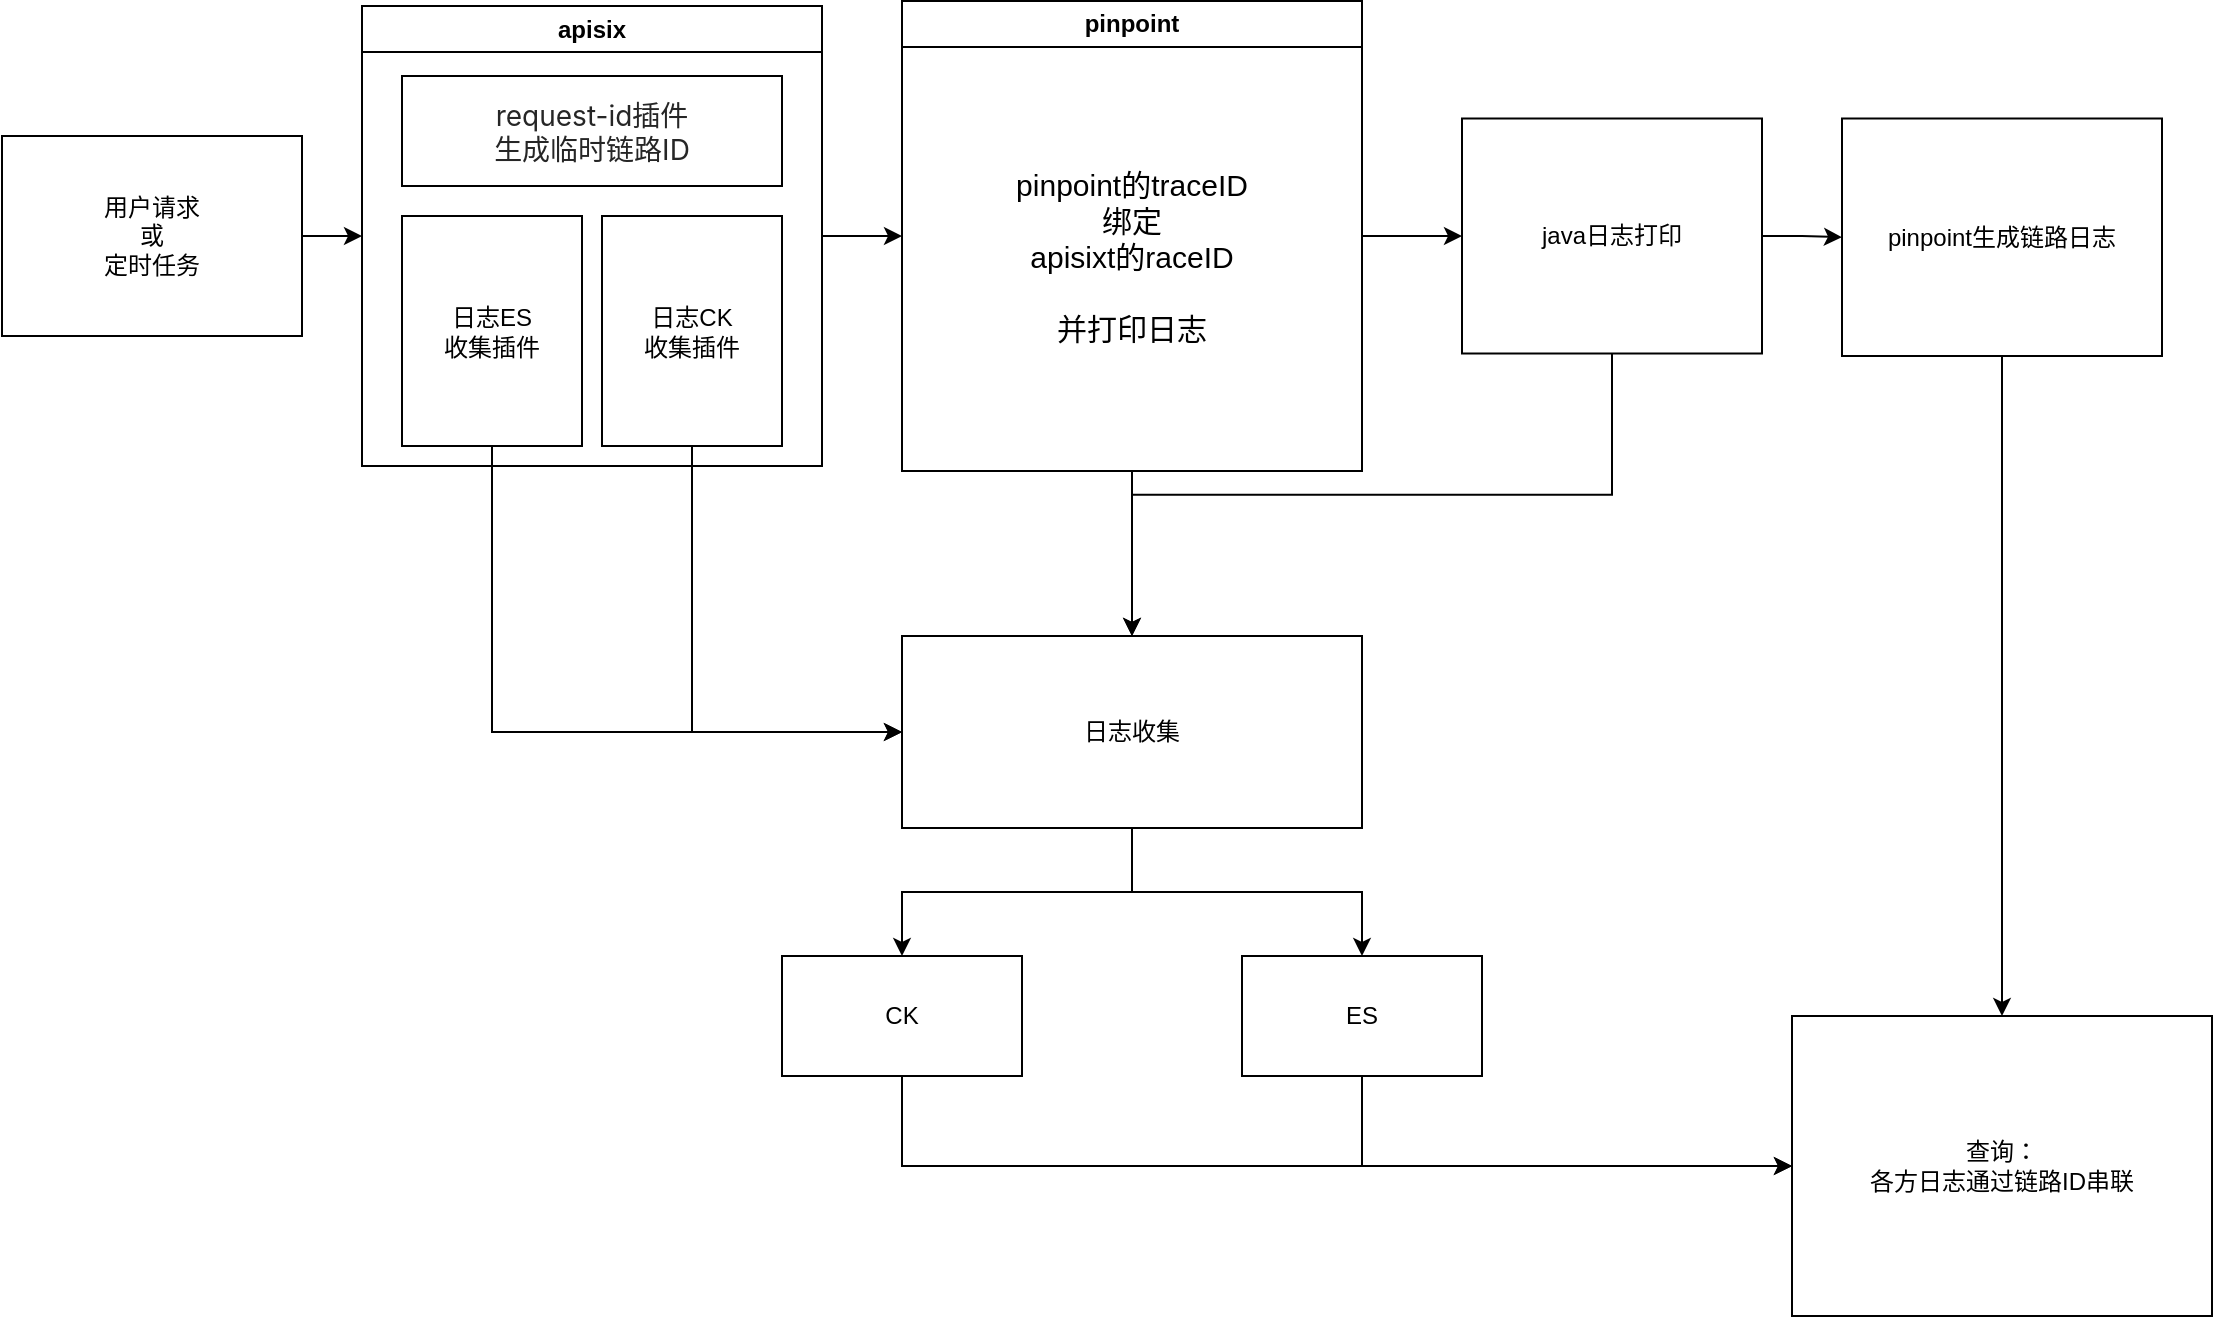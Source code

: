 <mxfile version="25.0.3">
  <diagram name="第 1 页" id="semeRPi2QWsuBYRKRvER">
    <mxGraphModel dx="1434" dy="773" grid="1" gridSize="10" guides="1" tooltips="1" connect="1" arrows="1" fold="1" page="1" pageScale="1" pageWidth="1169" pageHeight="827" math="0" shadow="0">
      <root>
        <mxCell id="0" />
        <mxCell id="1" parent="0" />
        <mxCell id="ORX7oJTABNwnEh1Alo0J-10" style="edgeStyle=orthogonalEdgeStyle;rounded=0;orthogonalLoop=1;jettySize=auto;html=1;entryX=0;entryY=0.5;entryDx=0;entryDy=0;" edge="1" parent="1" source="ORX7oJTABNwnEh1Alo0J-1" target="ORX7oJTABNwnEh1Alo0J-8">
          <mxGeometry relative="1" as="geometry" />
        </mxCell>
        <mxCell id="ORX7oJTABNwnEh1Alo0J-1" value="用户请求&lt;div&gt;或&lt;/div&gt;&lt;div&gt;定时任务&lt;/div&gt;" style="rounded=0;whiteSpace=wrap;html=1;" vertex="1" parent="1">
          <mxGeometry x="20" y="150" width="150" height="100" as="geometry" />
        </mxCell>
        <mxCell id="ORX7oJTABNwnEh1Alo0J-5" style="edgeStyle=orthogonalEdgeStyle;rounded=0;orthogonalLoop=1;jettySize=auto;html=1;entryX=0.5;entryY=0;entryDx=0;entryDy=0;" edge="1" parent="1" source="ORX7oJTABNwnEh1Alo0J-2" target="ORX7oJTABNwnEh1Alo0J-3">
          <mxGeometry relative="1" as="geometry" />
        </mxCell>
        <mxCell id="ORX7oJTABNwnEh1Alo0J-6" style="edgeStyle=orthogonalEdgeStyle;rounded=0;orthogonalLoop=1;jettySize=auto;html=1;exitX=0.5;exitY=1;exitDx=0;exitDy=0;entryX=0.5;entryY=0;entryDx=0;entryDy=0;" edge="1" parent="1" source="ORX7oJTABNwnEh1Alo0J-2" target="ORX7oJTABNwnEh1Alo0J-4">
          <mxGeometry relative="1" as="geometry" />
        </mxCell>
        <mxCell id="ORX7oJTABNwnEh1Alo0J-2" value="日志收集" style="rounded=0;whiteSpace=wrap;html=1;" vertex="1" parent="1">
          <mxGeometry x="470" y="400" width="230" height="96" as="geometry" />
        </mxCell>
        <mxCell id="ORX7oJTABNwnEh1Alo0J-25" style="edgeStyle=orthogonalEdgeStyle;rounded=0;orthogonalLoop=1;jettySize=auto;html=1;exitX=0.5;exitY=1;exitDx=0;exitDy=0;entryX=0;entryY=0.5;entryDx=0;entryDy=0;" edge="1" parent="1" source="ORX7oJTABNwnEh1Alo0J-3" target="ORX7oJTABNwnEh1Alo0J-24">
          <mxGeometry relative="1" as="geometry" />
        </mxCell>
        <mxCell id="ORX7oJTABNwnEh1Alo0J-3" value="CK" style="rounded=0;whiteSpace=wrap;html=1;" vertex="1" parent="1">
          <mxGeometry x="410" y="560" width="120" height="60" as="geometry" />
        </mxCell>
        <mxCell id="ORX7oJTABNwnEh1Alo0J-26" style="edgeStyle=orthogonalEdgeStyle;rounded=0;orthogonalLoop=1;jettySize=auto;html=1;exitX=0.5;exitY=1;exitDx=0;exitDy=0;entryX=0;entryY=0.5;entryDx=0;entryDy=0;" edge="1" parent="1" source="ORX7oJTABNwnEh1Alo0J-4" target="ORX7oJTABNwnEh1Alo0J-24">
          <mxGeometry relative="1" as="geometry" />
        </mxCell>
        <mxCell id="ORX7oJTABNwnEh1Alo0J-4" value="ES" style="rounded=0;whiteSpace=wrap;html=1;" vertex="1" parent="1">
          <mxGeometry x="640" y="560" width="120" height="60" as="geometry" />
        </mxCell>
        <mxCell id="ORX7oJTABNwnEh1Alo0J-19" style="edgeStyle=orthogonalEdgeStyle;rounded=0;orthogonalLoop=1;jettySize=auto;html=1;exitX=1;exitY=0.5;exitDx=0;exitDy=0;entryX=0;entryY=0.5;entryDx=0;entryDy=0;" edge="1" parent="1" source="ORX7oJTABNwnEh1Alo0J-8" target="ORX7oJTABNwnEh1Alo0J-16">
          <mxGeometry relative="1" as="geometry" />
        </mxCell>
        <mxCell id="ORX7oJTABNwnEh1Alo0J-8" value="apisix" style="swimlane;whiteSpace=wrap;html=1;" vertex="1" parent="1">
          <mxGeometry x="200" y="85" width="230" height="230" as="geometry" />
        </mxCell>
        <mxCell id="ORX7oJTABNwnEh1Alo0J-9" value="&lt;span style=&quot;color: rgba(0, 0, 0, 0.85); font-family: -apple-system, BlinkMacSystemFont, &amp;quot;Segoe UI&amp;quot;, Roboto, &amp;quot;Helvetica Neue&amp;quot;, Arial, &amp;quot;Noto Sans&amp;quot;, sans-serif, &amp;quot;Apple Color Emoji&amp;quot;, &amp;quot;Segoe UI Emoji&amp;quot;, &amp;quot;Segoe UI Symbol&amp;quot;, &amp;quot;Noto Color Emoji&amp;quot;; font-size: 14px; text-align: left; background-color: rgb(255, 255, 255);&quot;&gt;request-id插件&lt;/span&gt;&lt;div&gt;&lt;span style=&quot;color: rgba(0, 0, 0, 0.85); font-family: -apple-system, BlinkMacSystemFont, &amp;quot;Segoe UI&amp;quot;, Roboto, &amp;quot;Helvetica Neue&amp;quot;, Arial, &amp;quot;Noto Sans&amp;quot;, sans-serif, &amp;quot;Apple Color Emoji&amp;quot;, &amp;quot;Segoe UI Emoji&amp;quot;, &amp;quot;Segoe UI Symbol&amp;quot;, &amp;quot;Noto Color Emoji&amp;quot;; font-size: 14px; text-align: left; background-color: rgb(255, 255, 255);&quot;&gt;生成临时链路ID&lt;/span&gt;&lt;/div&gt;" style="whiteSpace=wrap;html=1;" vertex="1" parent="ORX7oJTABNwnEh1Alo0J-8">
          <mxGeometry x="20" y="35" width="190" height="55" as="geometry" />
        </mxCell>
        <mxCell id="ORX7oJTABNwnEh1Alo0J-11" value="日志ES&lt;div&gt;收集插件&lt;/div&gt;" style="rounded=0;whiteSpace=wrap;html=1;" vertex="1" parent="ORX7oJTABNwnEh1Alo0J-8">
          <mxGeometry x="20" y="105" width="90" height="115" as="geometry" />
        </mxCell>
        <mxCell id="ORX7oJTABNwnEh1Alo0J-12" value="日志CK&lt;div&gt;收集插件&lt;/div&gt;" style="rounded=0;whiteSpace=wrap;html=1;" vertex="1" parent="ORX7oJTABNwnEh1Alo0J-8">
          <mxGeometry x="120" y="105" width="90" height="115" as="geometry" />
        </mxCell>
        <mxCell id="ORX7oJTABNwnEh1Alo0J-13" style="edgeStyle=orthogonalEdgeStyle;rounded=0;orthogonalLoop=1;jettySize=auto;html=1;exitX=0.5;exitY=1;exitDx=0;exitDy=0;entryX=0;entryY=0.5;entryDx=0;entryDy=0;" edge="1" parent="1" source="ORX7oJTABNwnEh1Alo0J-11" target="ORX7oJTABNwnEh1Alo0J-2">
          <mxGeometry relative="1" as="geometry" />
        </mxCell>
        <mxCell id="ORX7oJTABNwnEh1Alo0J-14" style="edgeStyle=orthogonalEdgeStyle;rounded=0;orthogonalLoop=1;jettySize=auto;html=1;exitX=0.5;exitY=1;exitDx=0;exitDy=0;entryX=0;entryY=0.5;entryDx=0;entryDy=0;" edge="1" parent="1" source="ORX7oJTABNwnEh1Alo0J-12" target="ORX7oJTABNwnEh1Alo0J-2">
          <mxGeometry relative="1" as="geometry" />
        </mxCell>
        <mxCell id="ORX7oJTABNwnEh1Alo0J-18" style="edgeStyle=orthogonalEdgeStyle;rounded=0;orthogonalLoop=1;jettySize=auto;html=1;exitX=0.5;exitY=1;exitDx=0;exitDy=0;entryX=0.5;entryY=0;entryDx=0;entryDy=0;" edge="1" parent="1" source="ORX7oJTABNwnEh1Alo0J-16" target="ORX7oJTABNwnEh1Alo0J-2">
          <mxGeometry relative="1" as="geometry" />
        </mxCell>
        <mxCell id="ORX7oJTABNwnEh1Alo0J-22" style="edgeStyle=orthogonalEdgeStyle;rounded=0;orthogonalLoop=1;jettySize=auto;html=1;exitX=1;exitY=0.5;exitDx=0;exitDy=0;entryX=0;entryY=0.5;entryDx=0;entryDy=0;" edge="1" parent="1" source="ORX7oJTABNwnEh1Alo0J-16" target="ORX7oJTABNwnEh1Alo0J-20">
          <mxGeometry relative="1" as="geometry" />
        </mxCell>
        <mxCell id="ORX7oJTABNwnEh1Alo0J-16" value="pinpoint" style="swimlane;whiteSpace=wrap;html=1;" vertex="1" parent="1">
          <mxGeometry x="470" y="82.5" width="230" height="235" as="geometry" />
        </mxCell>
        <mxCell id="ORX7oJTABNwnEh1Alo0J-17" value="&lt;font style=&quot;font-size: 15px;&quot;&gt;pinpoint的traceID&lt;/font&gt;&lt;div&gt;&lt;font style=&quot;font-size: 15px;&quot;&gt;绑定&lt;/font&gt;&lt;/div&gt;&lt;div&gt;&lt;font style=&quot;font-size: 15px;&quot;&gt;apisixt的raceID&lt;/font&gt;&lt;/div&gt;&lt;div&gt;&lt;font style=&quot;font-size: 15px;&quot;&gt;&lt;br&gt;&lt;/font&gt;&lt;/div&gt;&lt;div&gt;&lt;font style=&quot;font-size: 15px;&quot;&gt;并打印日志&lt;/font&gt;&lt;/div&gt;" style="text;html=1;align=center;verticalAlign=middle;whiteSpace=wrap;rounded=0;" vertex="1" parent="ORX7oJTABNwnEh1Alo0J-16">
          <mxGeometry x="10" y="35" width="210" height="185" as="geometry" />
        </mxCell>
        <mxCell id="ORX7oJTABNwnEh1Alo0J-21" style="edgeStyle=orthogonalEdgeStyle;rounded=0;orthogonalLoop=1;jettySize=auto;html=1;exitX=0.5;exitY=1;exitDx=0;exitDy=0;entryX=0.5;entryY=0;entryDx=0;entryDy=0;" edge="1" parent="1" source="ORX7oJTABNwnEh1Alo0J-20" target="ORX7oJTABNwnEh1Alo0J-2">
          <mxGeometry relative="1" as="geometry" />
        </mxCell>
        <mxCell id="ORX7oJTABNwnEh1Alo0J-28" style="edgeStyle=orthogonalEdgeStyle;rounded=0;orthogonalLoop=1;jettySize=auto;html=1;exitX=1;exitY=0.5;exitDx=0;exitDy=0;entryX=0;entryY=0.5;entryDx=0;entryDy=0;" edge="1" parent="1" source="ORX7oJTABNwnEh1Alo0J-20" target="ORX7oJTABNwnEh1Alo0J-23">
          <mxGeometry relative="1" as="geometry" />
        </mxCell>
        <mxCell id="ORX7oJTABNwnEh1Alo0J-20" value="java日志打印" style="rounded=0;whiteSpace=wrap;html=1;" vertex="1" parent="1">
          <mxGeometry x="750" y="141.25" width="150" height="117.5" as="geometry" />
        </mxCell>
        <mxCell id="ORX7oJTABNwnEh1Alo0J-27" style="edgeStyle=orthogonalEdgeStyle;rounded=0;orthogonalLoop=1;jettySize=auto;html=1;exitX=0.5;exitY=1;exitDx=0;exitDy=0;entryX=0.5;entryY=0;entryDx=0;entryDy=0;" edge="1" parent="1" source="ORX7oJTABNwnEh1Alo0J-23" target="ORX7oJTABNwnEh1Alo0J-24">
          <mxGeometry relative="1" as="geometry" />
        </mxCell>
        <mxCell id="ORX7oJTABNwnEh1Alo0J-23" value="pinpoint生成链路日志" style="rounded=0;whiteSpace=wrap;html=1;" vertex="1" parent="1">
          <mxGeometry x="940" y="141.25" width="160" height="118.75" as="geometry" />
        </mxCell>
        <mxCell id="ORX7oJTABNwnEh1Alo0J-24" value="查询：&lt;div&gt;各方日志通过链路ID串联&lt;/div&gt;" style="rounded=0;whiteSpace=wrap;html=1;" vertex="1" parent="1">
          <mxGeometry x="915" y="590" width="210" height="150" as="geometry" />
        </mxCell>
      </root>
    </mxGraphModel>
  </diagram>
</mxfile>
